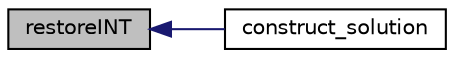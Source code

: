 digraph "restoreINT"
{
  edge [fontname="Helvetica",fontsize="10",labelfontname="Helvetica",labelfontsize="10"];
  node [fontname="Helvetica",fontsize="10",shape=record];
  rankdir="LR";
  Node823 [label="restoreINT",height=0.2,width=0.4,color="black", fillcolor="grey75", style="filled", fontcolor="black"];
  Node823 -> Node824 [dir="back",color="midnightblue",fontsize="10",style="solid",fontname="Helvetica"];
  Node824 [label="construct_solution",height=0.2,width=0.4,color="black", fillcolor="white", style="filled",URL="$d6/dde/build_2include_2omc_2lpsolve_2lp__lib_8h.html#a785e85e66644f834d48e3266be932a7e"];
}

